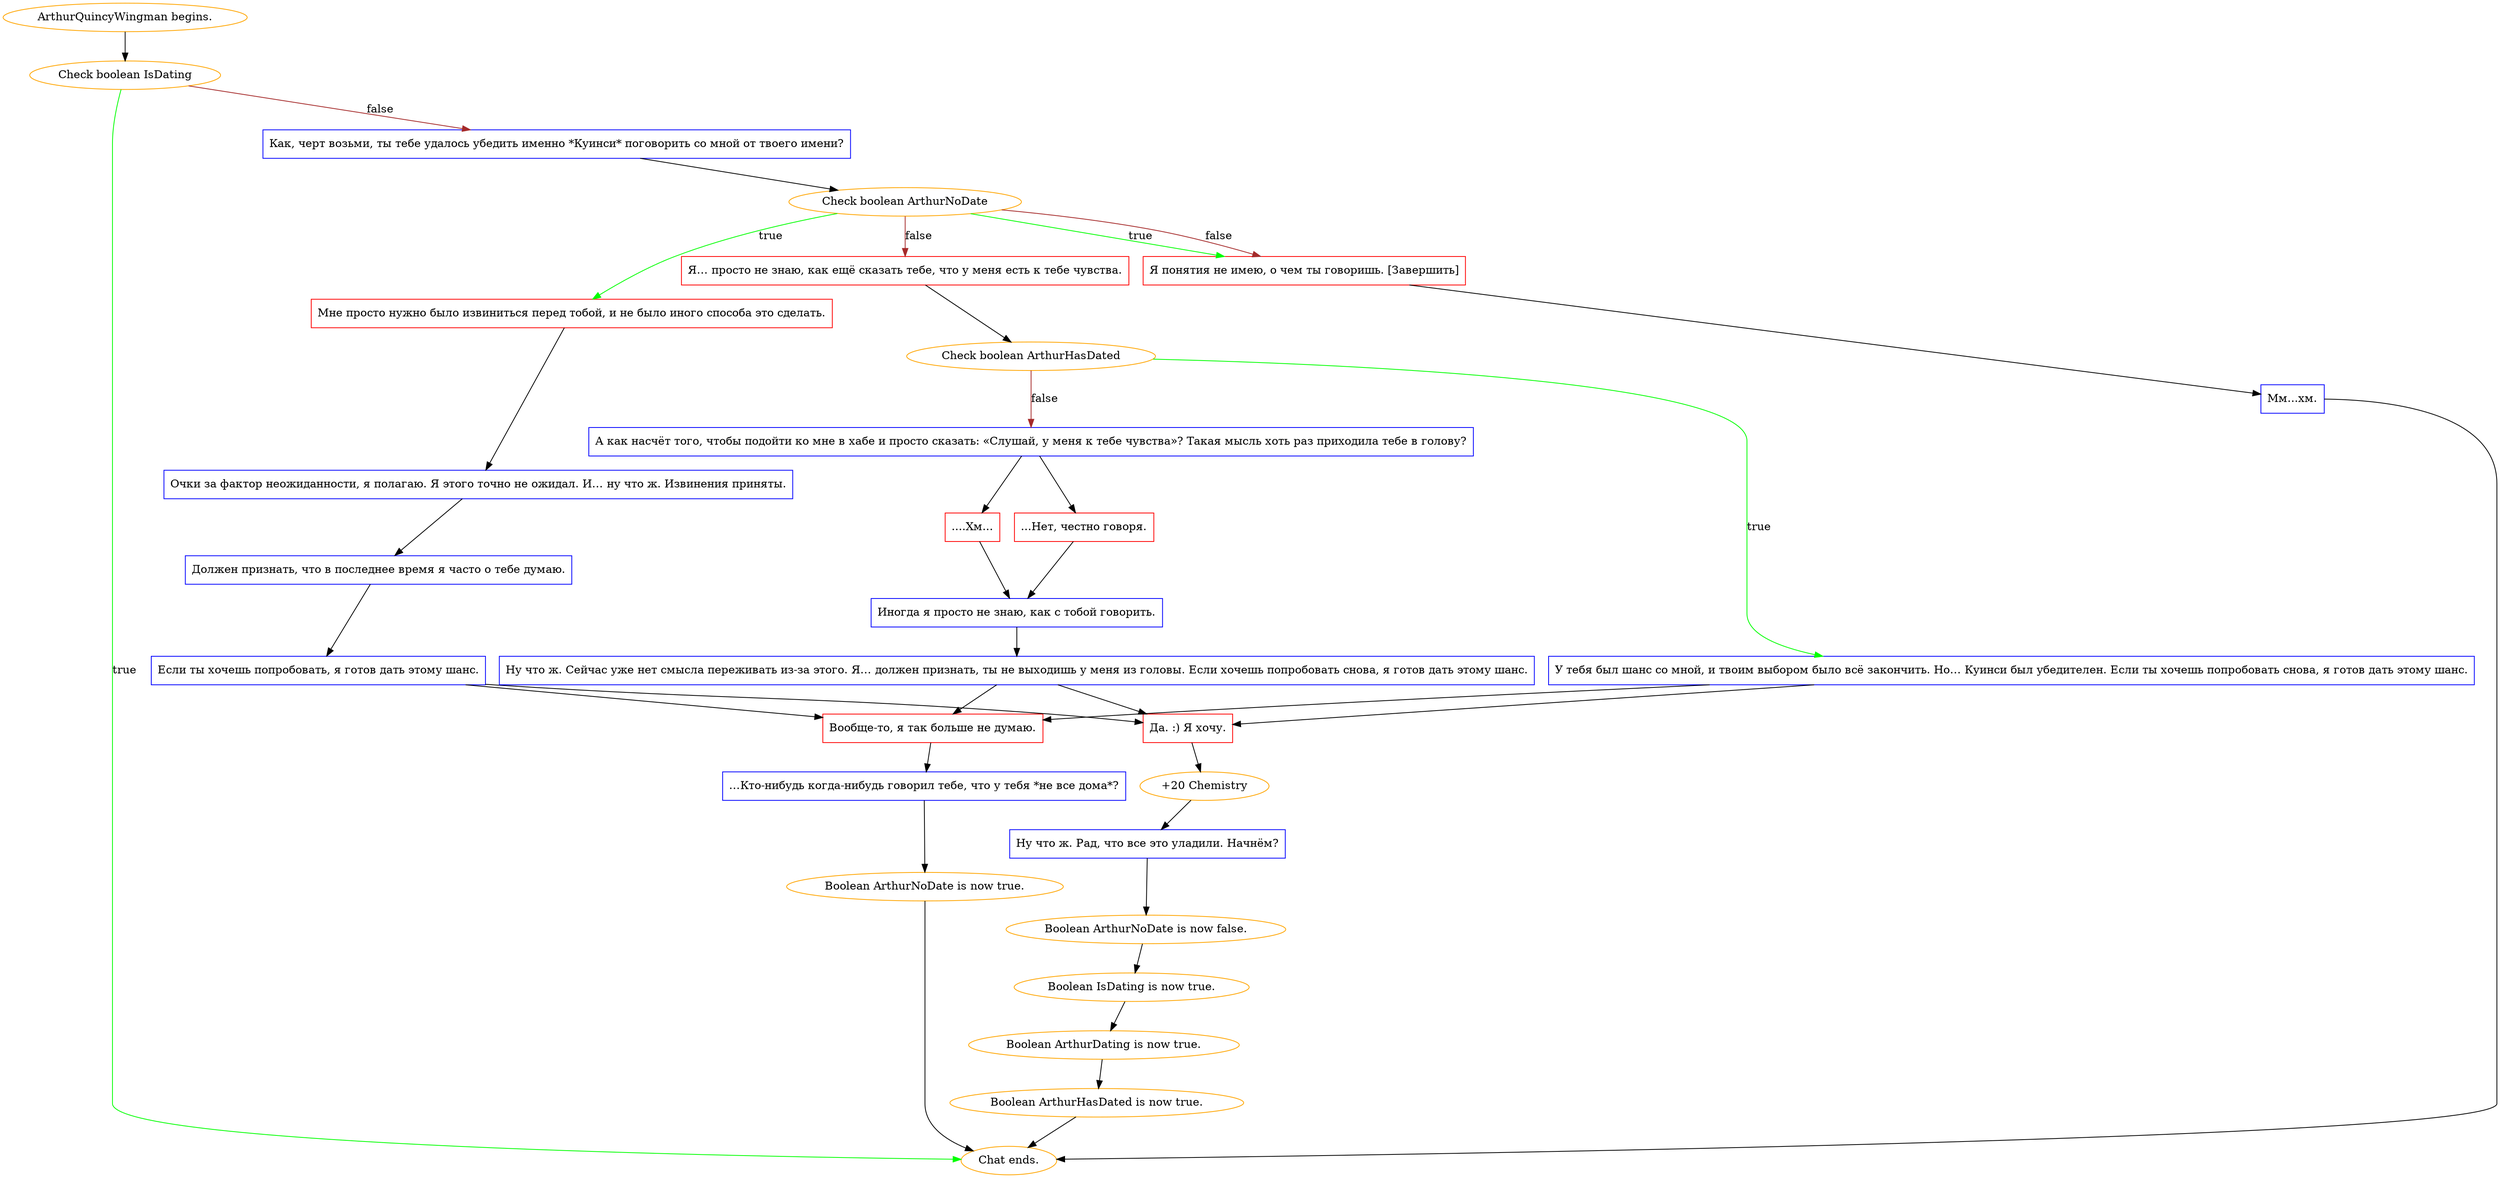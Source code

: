 digraph {
	"ArthurQuincyWingman begins." [color=orange];
		"ArthurQuincyWingman begins." -> j902589440;
	j902589440 [label="Check boolean IsDating",color=orange];
		j902589440 -> "Chat ends." [label=true,color=green];
		j902589440 -> j2717772367 [label=false,color=brown];
	"Chat ends." [color=orange];
	j2717772367 [label="Как, черт возьми, ты тебе удалось убедить именно *Куинси* поговорить со мной от твоего имени?",shape=box,color=blue];
		j2717772367 -> j1374000026;
	j1374000026 [label="Check boolean ArthurNoDate",color=orange];
		j1374000026 -> j1719215046 [label=true,color=green];
		j1374000026 -> j2265032319 [label=true,color=green];
		j1374000026 -> j1263266210 [label=false,color=brown];
		j1374000026 -> j2265032319 [label=false,color=brown];
	j1719215046 [label="Мне просто нужно было извиниться перед тобой, и не было иного способа это сделать.",shape=box,color=red];
		j1719215046 -> j2328275100;
	j2265032319 [label="Я понятия не имею, о чем ты говоришь. [Завершить]",shape=box,color=red];
		j2265032319 -> j802374290;
	j1263266210 [label="Я… просто не знаю, как ещё сказать тебе, что у меня есть к тебе чувства.",shape=box,color=red];
		j1263266210 -> j3373833188;
	j2328275100 [label="Очки за фактор неожиданности, я полагаю. Я этого точно не ожидал. И… ну что ж. Извинения приняты.",shape=box,color=blue];
		j2328275100 -> j4213533966;
	j802374290 [label="Мм...хм.",shape=box,color=blue];
		j802374290 -> "Chat ends.";
	j3373833188 [label="Check boolean ArthurHasDated",color=orange];
		j3373833188 -> j3904388840 [label=true,color=green];
		j3373833188 -> j2321348701 [label=false,color=brown];
	j4213533966 [label="Должен признать, что в последнее время я часто о тебе думаю.",shape=box,color=blue];
		j4213533966 -> j1326438107;
	j3904388840 [label="У тебя был шанс со мной, и твоим выбором было всё закончить. Но… Куинси был убедителен. Если ты хочешь попробовать снова, я готов дать этому шанс.",shape=box,color=blue];
		j3904388840 -> j3412307690;
		j3904388840 -> j3976973652;
	j2321348701 [label="А как насчёт того, чтобы подойти ко мне в хабе и просто сказать: «Слушай, у меня к тебе чувства»? Такая мысль хоть раз приходила тебе в голову?",shape=box,color=blue];
		j2321348701 -> j2361827376;
		j2321348701 -> j3281703117;
	j1326438107 [label="Если ты хочешь попробовать, я готов дать этому шанс.",shape=box,color=blue];
		j1326438107 -> j3412307690;
		j1326438107 -> j3976973652;
	j3412307690 [label="Да. :) Я хочу.",shape=box,color=red];
		j3412307690 -> j3496880591;
	j3976973652 [label="Вообще-то, я так больше не думаю.",shape=box,color=red];
		j3976973652 -> j392714960;
	j2361827376 [label="...Нет, честно говоря.",shape=box,color=red];
		j2361827376 -> j1986527440;
	j3281703117 [label="....Хм...",shape=box,color=red];
		j3281703117 -> j1986527440;
	j3496880591 [label="+20 Chemistry",color=orange];
		j3496880591 -> j2110959590;
	j392714960 [label="…Кто-нибудь когда-нибудь говорил тебе, что у тебя *не все дома*?",shape=box,color=blue];
		j392714960 -> j2533691464;
	j1986527440 [label="Иногда я просто не знаю, как с тобой говорить.",shape=box,color=blue];
		j1986527440 -> j589759392;
	j2110959590 [label="Ну что ж. Рад, что все это уладили. Начнём?",shape=box,color=blue];
		j2110959590 -> j4043864563;
	j2533691464 [label="Boolean ArthurNoDate is now true.",color=orange];
		j2533691464 -> "Chat ends.";
	j589759392 [label="Ну что ж. Сейчас уже нет смысла переживать из-за этого. Я… должен признать, ты не выходишь у меня из головы. Если хочешь попробовать снова, я готов дать этому шанс.",shape=box,color=blue];
		j589759392 -> j3412307690;
		j589759392 -> j3976973652;
	j4043864563 [label="Boolean ArthurNoDate is now false.",color=orange];
		j4043864563 -> j1527829918;
	j1527829918 [label="Boolean IsDating is now true.",color=orange];
		j1527829918 -> j899889954;
	j899889954 [label="Boolean ArthurDating is now true.",color=orange];
		j899889954 -> j3103123730;
	j3103123730 [label="Boolean ArthurHasDated is now true.",color=orange];
		j3103123730 -> "Chat ends.";
}